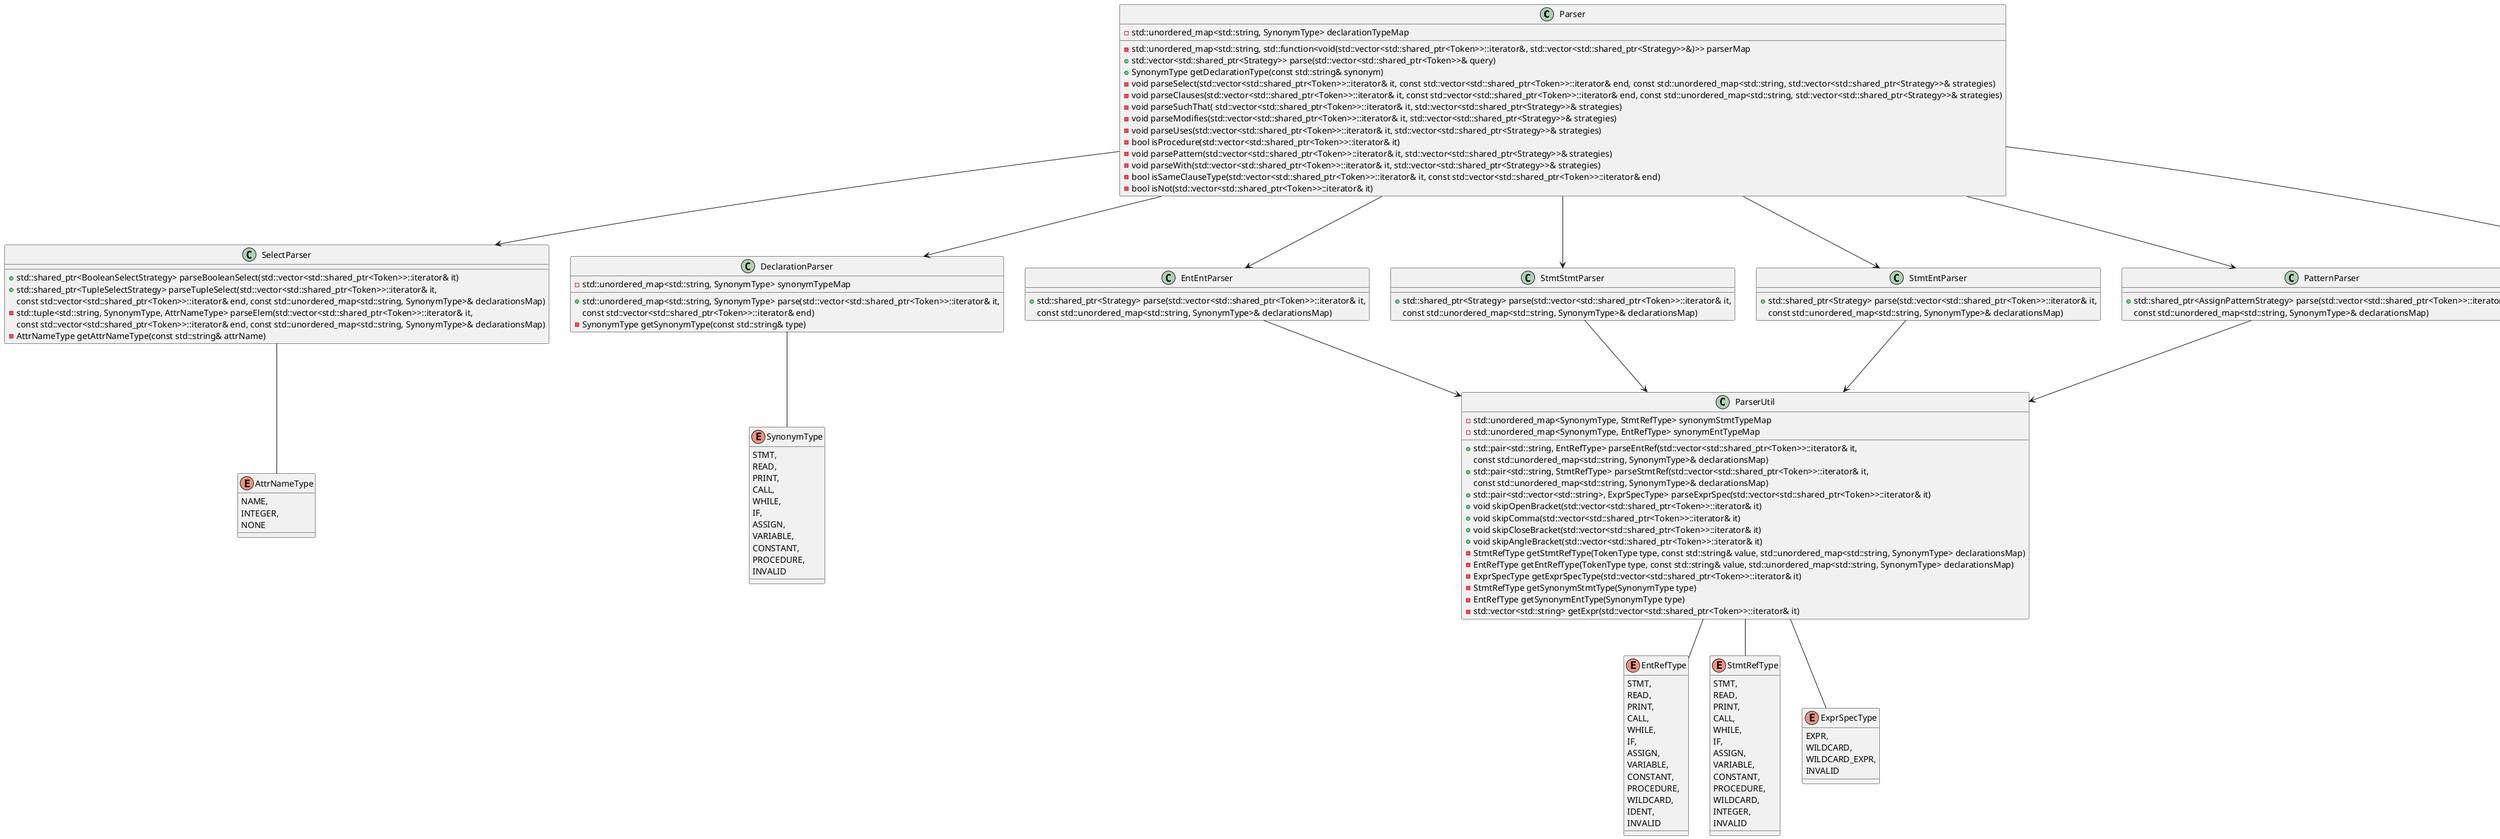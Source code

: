 @startuml

class Parser {
  - std::unordered_map<std::string, SynonymType> declarationTypeMap
  - std::unordered_map<std::string, std::function<void(std::vector<std::shared_ptr<Token>>::iterator&, std::vector<std::shared_ptr<Strategy>>&)>> parserMap
  + std::vector<std::shared_ptr<Strategy>> parse(std::vector<std::shared_ptr<Token>>& query)
  + SynonymType getDeclarationType(const std::string& synonym)
  - void parseSelect(std::vector<std::shared_ptr<Token>>::iterator& it, const std::vector<std::shared_ptr<Token>>::iterator& end, const std::unordered_map<std::string, std::vector<std::shared_ptr<Strategy>>& strategies)
  - void parseClauses(std::vector<std::shared_ptr<Token>>::iterator& it, const std::vector<std::shared_ptr<Token>>::iterator& end, const std::unordered_map<std::string, std::vector<std::shared_ptr<Strategy>>& strategies)
  - void parseSuchThat( std::vector<std::shared_ptr<Token>>::iterator& it, std::vector<std::shared_ptr<Strategy>>& strategies)
  - void parseModifies(std::vector<std::shared_ptr<Token>>::iterator& it, std::vector<std::shared_ptr<Strategy>>& strategies)
  - void parseUses(std::vector<std::shared_ptr<Token>>::iterator& it, std::vector<std::shared_ptr<Strategy>>& strategies)
  - bool isProcedure(std::vector<std::shared_ptr<Token>>::iterator& it)
  - void parsePattern(std::vector<std::shared_ptr<Token>>::iterator& it, std::vector<std::shared_ptr<Strategy>>& strategies)
  - void parseWith(std::vector<std::shared_ptr<Token>>::iterator& it, std::vector<std::shared_ptr<Strategy>>& strategies)
  - bool isSameClauseType(std::vector<std::shared_ptr<Token>>::iterator& it, const std::vector<std::shared_ptr<Token>>::iterator& end)
  - bool isNot(std::vector<std::shared_ptr<Token>>::iterator& it)
}

class SelectParser {
  + std::shared_ptr<BooleanSelectStrategy> parseBooleanSelect(std::vector<std::shared_ptr<Token>>::iterator& it)
  + std::shared_ptr<TupleSelectStrategy> parseTupleSelect(std::vector<std::shared_ptr<Token>>::iterator& it,
        const std::vector<std::shared_ptr<Token>>::iterator& end, const std::unordered_map<std::string, SynonymType>& declarationsMap)
  - std::tuple<std::string, SynonymType, AttrNameType> parseElem(std::vector<std::shared_ptr<Token>>::iterator& it,
        const std::vector<std::shared_ptr<Token>>::iterator& end, const std::unordered_map<std::string, SynonymType>& declarationsMap)
  - AttrNameType getAttrNameType(const std::string& attrName)
}

class DeclarationParser {
  - std::unordered_map<std::string, SynonymType> synonymTypeMap
  + std::unordered_map<std::string, SynonymType> parse(std::vector<std::shared_ptr<Token>>::iterator& it,
        const std::vector<std::shared_ptr<Token>>::iterator& end)
  - SynonymType getSynonymType(const std::string& type)
}

class ParserUtil {
  - std::unordered_map<SynonymType, StmtRefType> synonymStmtTypeMap
  - std::unordered_map<SynonymType, EntRefType> synonymEntTypeMap

  + std::pair<std::string, EntRefType> parseEntRef(std::vector<std::shared_ptr<Token>>::iterator& it,
        const std::unordered_map<std::string, SynonymType>& declarationsMap)
  + std::pair<std::string, StmtRefType> parseStmtRef(std::vector<std::shared_ptr<Token>>::iterator& it,
        const std::unordered_map<std::string, SynonymType>& declarationsMap)
  + std::pair<std::vector<std::string>, ExprSpecType> parseExprSpec(std::vector<std::shared_ptr<Token>>::iterator& it)
  + void skipOpenBracket(std::vector<std::shared_ptr<Token>>::iterator& it)
  + void skipComma(std::vector<std::shared_ptr<Token>>::iterator& it)
  + void skipCloseBracket(std::vector<std::shared_ptr<Token>>::iterator& it)
  + void skipAngleBracket(std::vector<std::shared_ptr<Token>>::iterator& it)
  - StmtRefType getStmtRefType(TokenType type, const std::string& value, std::unordered_map<std::string, SynonymType> declarationsMap)
  - EntRefType getEntRefType(TokenType type, const std::string& value, std::unordered_map<std::string, SynonymType> declarationsMap)
  - ExprSpecType getExprSpecType(std::vector<std::shared_ptr<Token>>::iterator& it)
  - StmtRefType getSynonymStmtType(SynonymType type)
  - EntRefType getSynonymEntType(SynonymType type)
  - std::vector<std::string> getExpr(std::vector<std::shared_ptr<Token>>::iterator& it)
}

Class EntEntParser {
  + std::shared_ptr<Strategy> parse(std::vector<std::shared_ptr<Token>>::iterator& it,
        const std::unordered_map<std::string, SynonymType>& declarationsMap)
}

Class StmtStmtParser {
  + std::shared_ptr<Strategy> parse(std::vector<std::shared_ptr<Token>>::iterator& it,
        const std::unordered_map<std::string, SynonymType>& declarationsMap)
}

Class StmtEntParser {
  + std::shared_ptr<Strategy> parse(std::vector<std::shared_ptr<Token>>::iterator& it,
        const std::unordered_map<std::string, SynonymType>& declarationsMap)
}

Class PatternParser {
  + std::shared_ptr<AssignPatternStrategy> parse(std::vector<std::shared_ptr<Token>>::iterator& it,
        const std::unordered_map<std::string, SynonymType>& declarationsMap)
}

Class WithParser {
  - std::unordered_map<std::pair<SynonymType, std::string>, RefType, PairHash> typeMap
  + std::shared_ptr<WithStrategy> parse(std::vector<std::shared_ptr<Token>>::iterator& it,
        const std::unordered_map<std::string, SynonymType>& declarationsMap)
  - std::pair<std::string, RefType> parseRef(std::vector<std::shared_ptr<Token>>::iterator& it,
        const std::unordered_map<std::string, SynonymType>& declarationsMap)
  - std::pair<std::string, RefType> parseAttrRef(std::vector<std::shared_ptr<Token>>::iterator& it,
        const std::unordered_map<std::string, SynonymType>& declarationsMap)
  - RefType getRefType(SynonymType type, const std::string& attrName)
}

enum SynonymType {
  STMT,
  READ,
  PRINT,
  CALL,
  WHILE,
  IF,
  ASSIGN,
  VARIABLE,
  CONSTANT,
  PROCEDURE,
  INVALID
}

enum EntRefType {
  STMT,
  READ,
  PRINT,
  CALL,
  WHILE,
  IF,
  ASSIGN,
  VARIABLE,
  CONSTANT,
  PROCEDURE,
  WILDCARD,
  IDENT,
  INVALID
}

enum StmtRefType {
  STMT,
  READ,
  PRINT,
  CALL,
  WHILE,
  IF,
  ASSIGN,
  VARIABLE,
  CONSTANT,
  PROCEDURE,
  WILDCARD,
  INTEGER,
  INVALID
}

enum ExprSpecType {
  EXPR,
  WILDCARD,
  WILDCARD_EXPR,
  INVALID
}

enum RefType {
  IDENT,
  INTEGER,
  PROCEDURE_PROCNAME,
  CALL_PROCNAME,
  VARIABLE_VARNAME,
  READ_VARNAME,
  PRINT_VARNAME,
  CONSTANT_VALUE,
  STMT_STMTNO,
  READ_STMTNO,
  PRINT_STMTNO,
  CALL_STMTNO,
  WHILE_STMTNO,
  IF_STMTNO,
  ASSIGN_STMTNO,
  NONE
}

enum AttrNameType {
  NAME,
  INTEGER,
  NONE
}

Parser --> SelectParser
Parser --> DeclarationParser
Parser --> EntEntParser
Parser --> StmtStmtParser
Parser --> StmtEntParser
Parser --> PatternParser
Parser --> WithParser

EntEntParser --> ParserUtil
StmtStmtParser --> ParserUtil
StmtEntParser --> ParserUtil
PatternParser --> ParserUtil

DeclarationParser -- SynonymType
SelectParser -- AttrNameType
ParserUtil -- EntRefType
ParserUtil -- StmtRefType
ParserUtil -- ExprSpecType
WithParser -- RefType

@enduml
